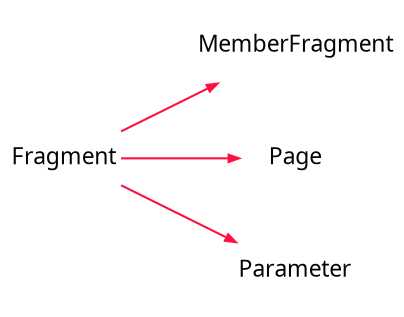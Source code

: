 digraph {
 rankdir = "LR"
 bgcolor = none;
 layout  = dot;
 edge [
   arrowsize = "0.5"
   color     = "#FF1040FF"
 ]
 DxzKpO3[
   shape    = none
   label    = "Fragment"
   margin   = "0.01"
   fontname = "Segoe UI"
   fontsize = "11"
   fontcolor= "#010509FF"
 ]
 qL3Fhpu[
   shape    = none
   label    = "MemberFragment"
   margin   = "0.01"
   fontname = "Segoe UI"
   fontsize = "11"
   fontcolor= "#010509FF"
 ]
 qxCFhpu[
   shape    = none
   label    = "Page"
   margin   = "0.01"
   fontname = "Segoe UI"
   fontsize = "11"
   fontcolor= "#010509FF"
 ]
 DAbFhpu[
   shape    = none
   label    = "Parameter"
   margin   = "0.01"
   fontname = "Segoe UI"
   fontsize = "11"
   fontcolor= "#010509FF"
 ]
 DxzKpO3->qL3Fhpu
 DxzKpO3->qxCFhpu
 DxzKpO3->DAbFhpu
}
